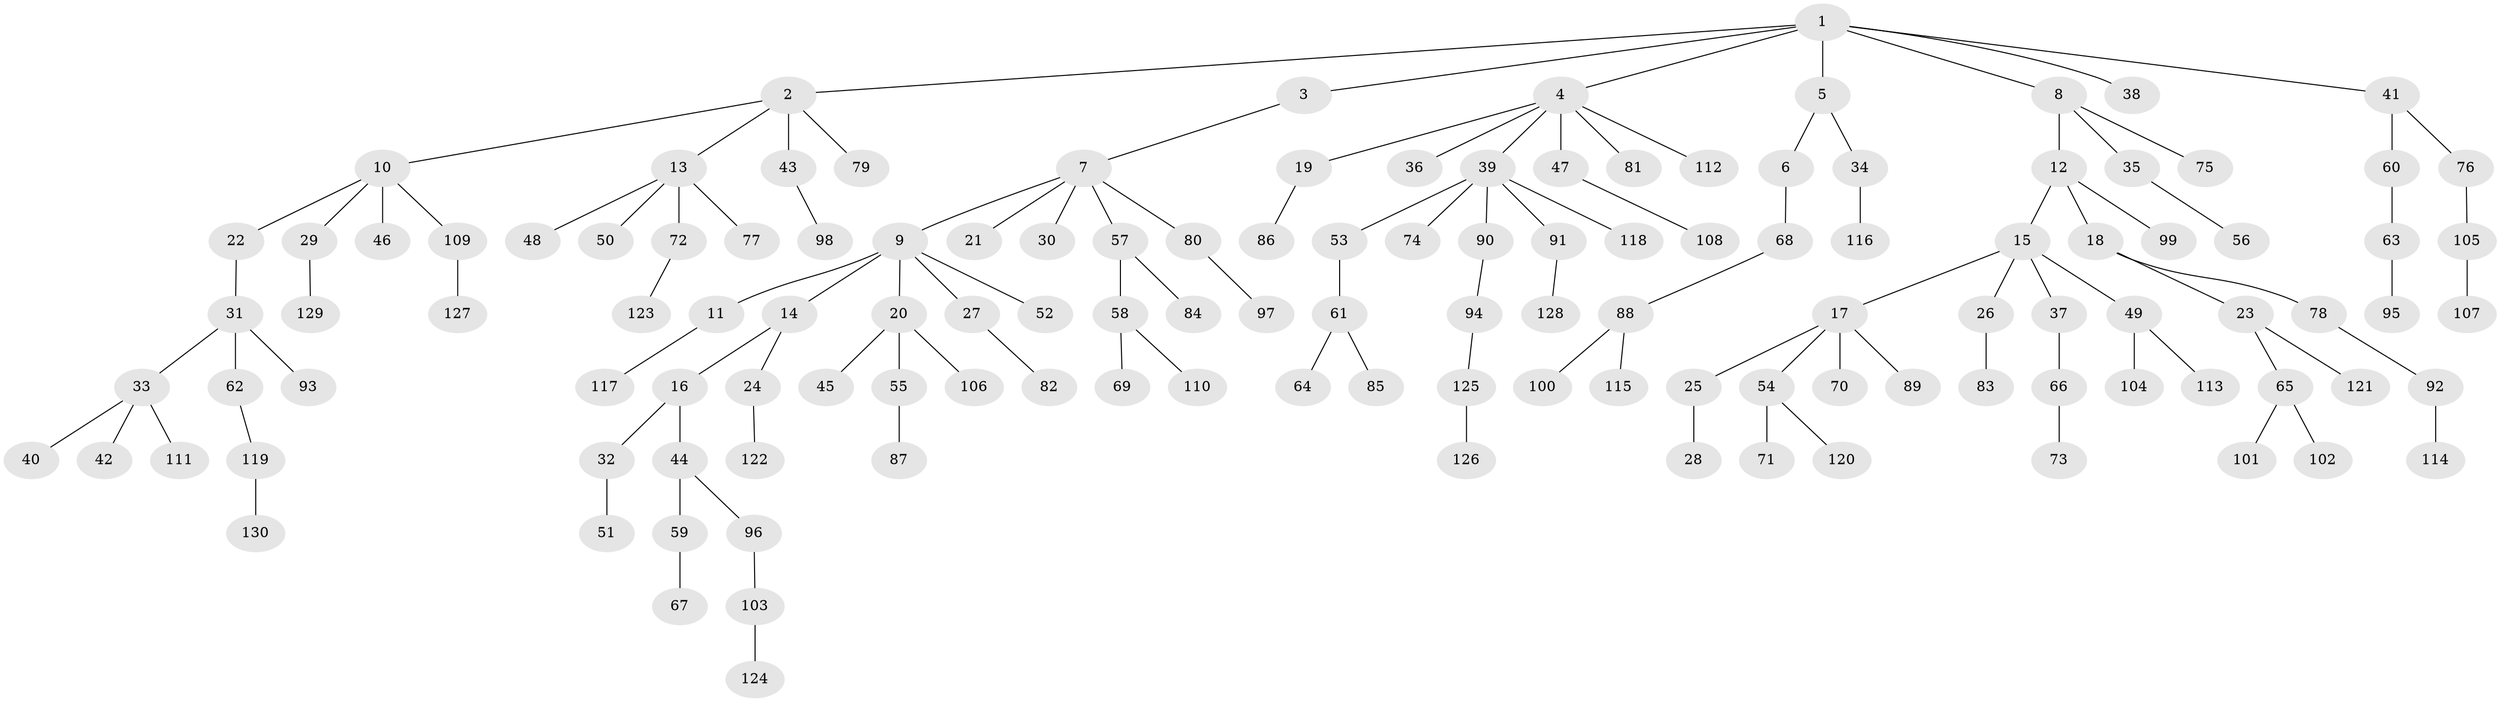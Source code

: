 // Generated by graph-tools (version 1.1) at 2025/36/03/09/25 02:36:43]
// undirected, 130 vertices, 129 edges
graph export_dot {
graph [start="1"]
  node [color=gray90,style=filled];
  1;
  2;
  3;
  4;
  5;
  6;
  7;
  8;
  9;
  10;
  11;
  12;
  13;
  14;
  15;
  16;
  17;
  18;
  19;
  20;
  21;
  22;
  23;
  24;
  25;
  26;
  27;
  28;
  29;
  30;
  31;
  32;
  33;
  34;
  35;
  36;
  37;
  38;
  39;
  40;
  41;
  42;
  43;
  44;
  45;
  46;
  47;
  48;
  49;
  50;
  51;
  52;
  53;
  54;
  55;
  56;
  57;
  58;
  59;
  60;
  61;
  62;
  63;
  64;
  65;
  66;
  67;
  68;
  69;
  70;
  71;
  72;
  73;
  74;
  75;
  76;
  77;
  78;
  79;
  80;
  81;
  82;
  83;
  84;
  85;
  86;
  87;
  88;
  89;
  90;
  91;
  92;
  93;
  94;
  95;
  96;
  97;
  98;
  99;
  100;
  101;
  102;
  103;
  104;
  105;
  106;
  107;
  108;
  109;
  110;
  111;
  112;
  113;
  114;
  115;
  116;
  117;
  118;
  119;
  120;
  121;
  122;
  123;
  124;
  125;
  126;
  127;
  128;
  129;
  130;
  1 -- 2;
  1 -- 3;
  1 -- 4;
  1 -- 5;
  1 -- 8;
  1 -- 38;
  1 -- 41;
  2 -- 10;
  2 -- 13;
  2 -- 43;
  2 -- 79;
  3 -- 7;
  4 -- 19;
  4 -- 36;
  4 -- 39;
  4 -- 47;
  4 -- 81;
  4 -- 112;
  5 -- 6;
  5 -- 34;
  6 -- 68;
  7 -- 9;
  7 -- 21;
  7 -- 30;
  7 -- 57;
  7 -- 80;
  8 -- 12;
  8 -- 35;
  8 -- 75;
  9 -- 11;
  9 -- 14;
  9 -- 20;
  9 -- 27;
  9 -- 52;
  10 -- 22;
  10 -- 29;
  10 -- 46;
  10 -- 109;
  11 -- 117;
  12 -- 15;
  12 -- 18;
  12 -- 99;
  13 -- 48;
  13 -- 50;
  13 -- 72;
  13 -- 77;
  14 -- 16;
  14 -- 24;
  15 -- 17;
  15 -- 26;
  15 -- 37;
  15 -- 49;
  16 -- 32;
  16 -- 44;
  17 -- 25;
  17 -- 54;
  17 -- 70;
  17 -- 89;
  18 -- 23;
  18 -- 78;
  19 -- 86;
  20 -- 45;
  20 -- 55;
  20 -- 106;
  22 -- 31;
  23 -- 65;
  23 -- 121;
  24 -- 122;
  25 -- 28;
  26 -- 83;
  27 -- 82;
  29 -- 129;
  31 -- 33;
  31 -- 62;
  31 -- 93;
  32 -- 51;
  33 -- 40;
  33 -- 42;
  33 -- 111;
  34 -- 116;
  35 -- 56;
  37 -- 66;
  39 -- 53;
  39 -- 74;
  39 -- 90;
  39 -- 91;
  39 -- 118;
  41 -- 60;
  41 -- 76;
  43 -- 98;
  44 -- 59;
  44 -- 96;
  47 -- 108;
  49 -- 104;
  49 -- 113;
  53 -- 61;
  54 -- 71;
  54 -- 120;
  55 -- 87;
  57 -- 58;
  57 -- 84;
  58 -- 69;
  58 -- 110;
  59 -- 67;
  60 -- 63;
  61 -- 64;
  61 -- 85;
  62 -- 119;
  63 -- 95;
  65 -- 101;
  65 -- 102;
  66 -- 73;
  68 -- 88;
  72 -- 123;
  76 -- 105;
  78 -- 92;
  80 -- 97;
  88 -- 100;
  88 -- 115;
  90 -- 94;
  91 -- 128;
  92 -- 114;
  94 -- 125;
  96 -- 103;
  103 -- 124;
  105 -- 107;
  109 -- 127;
  119 -- 130;
  125 -- 126;
}
